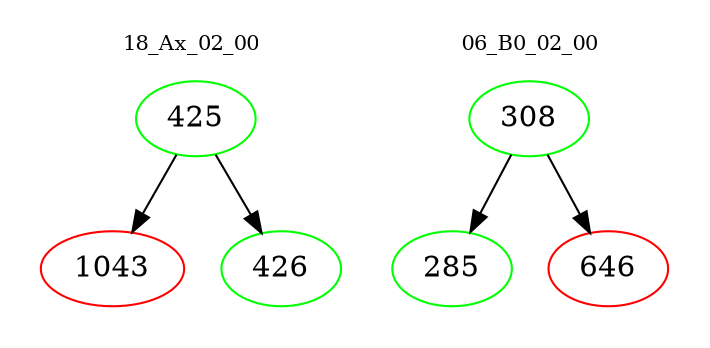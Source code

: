 digraph{
subgraph cluster_0 {
color = white
label = "18_Ax_02_00";
fontsize=10;
T0_425 [label="425", color="green"]
T0_425 -> T0_1043 [color="black"]
T0_1043 [label="1043", color="red"]
T0_425 -> T0_426 [color="black"]
T0_426 [label="426", color="green"]
}
subgraph cluster_1 {
color = white
label = "06_B0_02_00";
fontsize=10;
T1_308 [label="308", color="green"]
T1_308 -> T1_285 [color="black"]
T1_285 [label="285", color="green"]
T1_308 -> T1_646 [color="black"]
T1_646 [label="646", color="red"]
}
}
